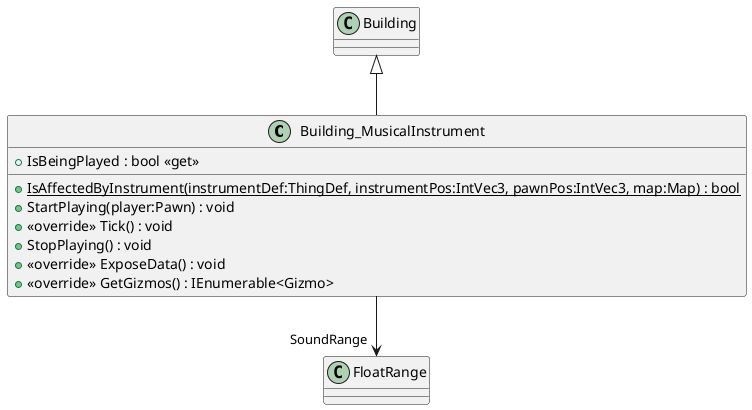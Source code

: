 @startuml
class Building_MusicalInstrument {
    + IsBeingPlayed : bool <<get>>
    + {static} IsAffectedByInstrument(instrumentDef:ThingDef, instrumentPos:IntVec3, pawnPos:IntVec3, map:Map) : bool
    + StartPlaying(player:Pawn) : void
    + <<override>> Tick() : void
    + StopPlaying() : void
    + <<override>> ExposeData() : void
    + <<override>> GetGizmos() : IEnumerable<Gizmo>
}
Building <|-- Building_MusicalInstrument
Building_MusicalInstrument --> "SoundRange" FloatRange
@enduml
